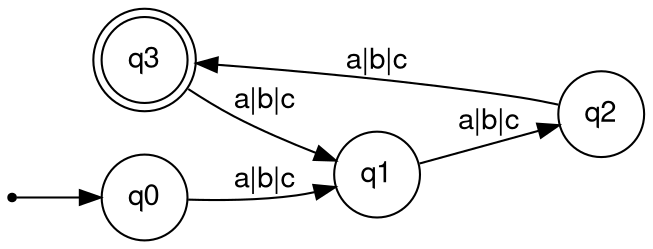 digraph a_b_c {
	node [fontname="Helvetica,Arial,sans-serif"]
	edge [fontname="Helvetica,Arial,sans-serif"]
	rankdir=LR;
	node [shape = doublecircle]; q3;
	node [shape = circle];
	inic[shape=point];
	inic -> q0;
	q0 -> q1 [label = "a|b|c"];
	q1 -> q2 [label = "a|b|c"];
	q2 -> q3 [label = "a|b|c"];
	q3 -> q1 [label = "a|b|c"];
}

